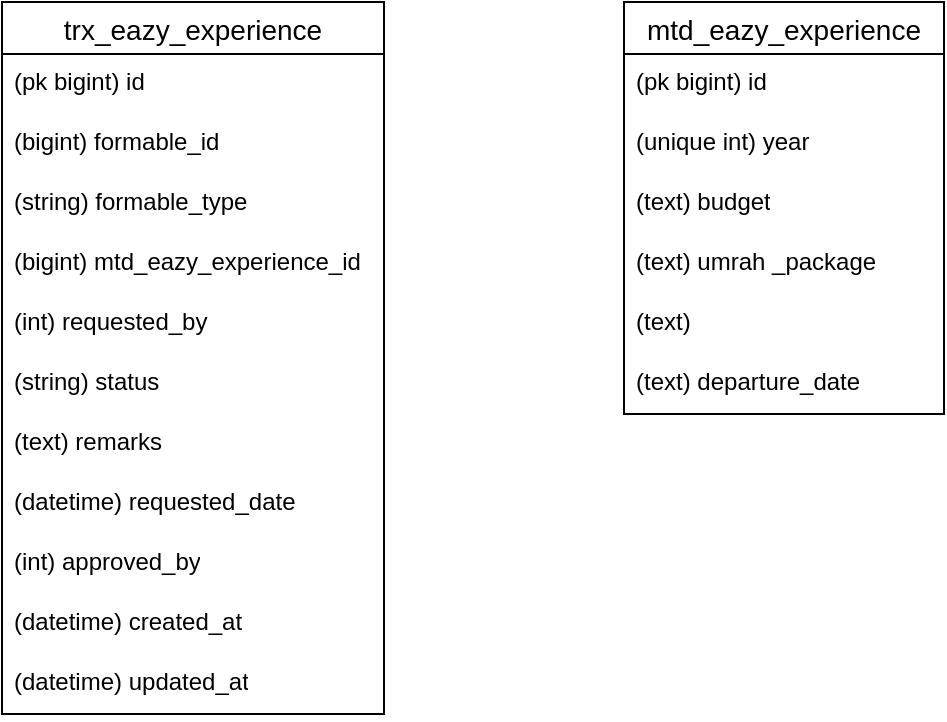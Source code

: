 <mxfile version="28.2.8">
  <diagram name="Page-1" id="UruAZfTR8P_PdSHk1XmN">
    <mxGraphModel dx="992" dy="510" grid="1" gridSize="10" guides="1" tooltips="1" connect="1" arrows="1" fold="1" page="1" pageScale="1" pageWidth="850" pageHeight="1100" math="0" shadow="0">
      <root>
        <mxCell id="0" />
        <mxCell id="1" parent="0" />
        <mxCell id="FSeOBKPeejeApxrKlxKV-1" value="trx_eazy_experience" style="swimlane;fontStyle=0;childLayout=stackLayout;horizontal=1;startSize=26;horizontalStack=0;resizeParent=1;resizeParentMax=0;resizeLast=0;collapsible=1;marginBottom=0;align=center;fontSize=14;" parent="1" vertex="1">
          <mxGeometry x="49" y="30" width="191" height="356" as="geometry" />
        </mxCell>
        <mxCell id="FSeOBKPeejeApxrKlxKV-2" value="(pk bigint) id&amp;nbsp;" style="text;strokeColor=none;fillColor=none;spacingLeft=4;spacingRight=4;overflow=hidden;rotatable=0;points=[[0,0.5],[1,0.5]];portConstraint=eastwest;fontSize=12;whiteSpace=wrap;html=1;" parent="FSeOBKPeejeApxrKlxKV-1" vertex="1">
          <mxGeometry y="26" width="191" height="30" as="geometry" />
        </mxCell>
        <mxCell id="FSeOBKPeejeApxrKlxKV-3" value="(bigint) formable_id" style="text;strokeColor=none;fillColor=none;spacingLeft=4;spacingRight=4;overflow=hidden;rotatable=0;points=[[0,0.5],[1,0.5]];portConstraint=eastwest;fontSize=12;whiteSpace=wrap;html=1;" parent="FSeOBKPeejeApxrKlxKV-1" vertex="1">
          <mxGeometry y="56" width="191" height="30" as="geometry" />
        </mxCell>
        <mxCell id="N8BgexTbilIl0n5U3Q86-2" value="(string) formable_type" style="text;strokeColor=none;fillColor=none;spacingLeft=4;spacingRight=4;overflow=hidden;rotatable=0;points=[[0,0.5],[1,0.5]];portConstraint=eastwest;fontSize=12;whiteSpace=wrap;html=1;" vertex="1" parent="FSeOBKPeejeApxrKlxKV-1">
          <mxGeometry y="86" width="191" height="30" as="geometry" />
        </mxCell>
        <mxCell id="N8BgexTbilIl0n5U3Q86-18" value="(bigint) mtd_eazy_experience_id" style="text;strokeColor=none;fillColor=none;spacingLeft=4;spacingRight=4;overflow=hidden;rotatable=0;points=[[0,0.5],[1,0.5]];portConstraint=eastwest;fontSize=12;whiteSpace=wrap;html=1;" vertex="1" parent="FSeOBKPeejeApxrKlxKV-1">
          <mxGeometry y="116" width="191" height="30" as="geometry" />
        </mxCell>
        <mxCell id="N8BgexTbilIl0n5U3Q86-4" value="(int) requested_by" style="text;strokeColor=none;fillColor=none;spacingLeft=4;spacingRight=4;overflow=hidden;rotatable=0;points=[[0,0.5],[1,0.5]];portConstraint=eastwest;fontSize=12;whiteSpace=wrap;html=1;" vertex="1" parent="FSeOBKPeejeApxrKlxKV-1">
          <mxGeometry y="146" width="191" height="30" as="geometry" />
        </mxCell>
        <mxCell id="N8BgexTbilIl0n5U3Q86-6" value="(string) status" style="text;strokeColor=none;fillColor=none;spacingLeft=4;spacingRight=4;overflow=hidden;rotatable=0;points=[[0,0.5],[1,0.5]];portConstraint=eastwest;fontSize=12;whiteSpace=wrap;html=1;" vertex="1" parent="FSeOBKPeejeApxrKlxKV-1">
          <mxGeometry y="176" width="191" height="30" as="geometry" />
        </mxCell>
        <mxCell id="N8BgexTbilIl0n5U3Q86-7" value="(text) remarks" style="text;strokeColor=none;fillColor=none;spacingLeft=4;spacingRight=4;overflow=hidden;rotatable=0;points=[[0,0.5],[1,0.5]];portConstraint=eastwest;fontSize=12;whiteSpace=wrap;html=1;" vertex="1" parent="FSeOBKPeejeApxrKlxKV-1">
          <mxGeometry y="206" width="191" height="30" as="geometry" />
        </mxCell>
        <mxCell id="N8BgexTbilIl0n5U3Q86-5" value="(datetime) requested_date" style="text;strokeColor=none;fillColor=none;spacingLeft=4;spacingRight=4;overflow=hidden;rotatable=0;points=[[0,0.5],[1,0.5]];portConstraint=eastwest;fontSize=12;whiteSpace=wrap;html=1;" vertex="1" parent="FSeOBKPeejeApxrKlxKV-1">
          <mxGeometry y="236" width="191" height="30" as="geometry" />
        </mxCell>
        <mxCell id="N8BgexTbilIl0n5U3Q86-11" value="(int) approved_by" style="text;strokeColor=none;fillColor=none;spacingLeft=4;spacingRight=4;overflow=hidden;rotatable=0;points=[[0,0.5],[1,0.5]];portConstraint=eastwest;fontSize=12;whiteSpace=wrap;html=1;" vertex="1" parent="FSeOBKPeejeApxrKlxKV-1">
          <mxGeometry y="266" width="191" height="30" as="geometry" />
        </mxCell>
        <mxCell id="N8BgexTbilIl0n5U3Q86-8" value="(datetime) created_at" style="text;strokeColor=none;fillColor=none;spacingLeft=4;spacingRight=4;overflow=hidden;rotatable=0;points=[[0,0.5],[1,0.5]];portConstraint=eastwest;fontSize=12;whiteSpace=wrap;html=1;" vertex="1" parent="FSeOBKPeejeApxrKlxKV-1">
          <mxGeometry y="296" width="191" height="30" as="geometry" />
        </mxCell>
        <mxCell id="N8BgexTbilIl0n5U3Q86-9" value="(datetime) updated_at" style="text;strokeColor=none;fillColor=none;spacingLeft=4;spacingRight=4;overflow=hidden;rotatable=0;points=[[0,0.5],[1,0.5]];portConstraint=eastwest;fontSize=12;whiteSpace=wrap;html=1;" vertex="1" parent="FSeOBKPeejeApxrKlxKV-1">
          <mxGeometry y="326" width="191" height="30" as="geometry" />
        </mxCell>
        <mxCell id="N8BgexTbilIl0n5U3Q86-19" value="mtd_eazy_experience" style="swimlane;fontStyle=0;childLayout=stackLayout;horizontal=1;startSize=26;horizontalStack=0;resizeParent=1;resizeParentMax=0;resizeLast=0;collapsible=1;marginBottom=0;align=center;fontSize=14;" vertex="1" parent="1">
          <mxGeometry x="360" y="30" width="160" height="206" as="geometry" />
        </mxCell>
        <mxCell id="N8BgexTbilIl0n5U3Q86-20" value="(pk bigint) id" style="text;strokeColor=none;fillColor=none;spacingLeft=4;spacingRight=4;overflow=hidden;rotatable=0;points=[[0,0.5],[1,0.5]];portConstraint=eastwest;fontSize=12;whiteSpace=wrap;html=1;" vertex="1" parent="N8BgexTbilIl0n5U3Q86-19">
          <mxGeometry y="26" width="160" height="30" as="geometry" />
        </mxCell>
        <mxCell id="N8BgexTbilIl0n5U3Q86-21" value="(unique int) year&amp;nbsp;" style="text;strokeColor=none;fillColor=none;spacingLeft=4;spacingRight=4;overflow=hidden;rotatable=0;points=[[0,0.5],[1,0.5]];portConstraint=eastwest;fontSize=12;whiteSpace=wrap;html=1;" vertex="1" parent="N8BgexTbilIl0n5U3Q86-19">
          <mxGeometry y="56" width="160" height="30" as="geometry" />
        </mxCell>
        <mxCell id="N8BgexTbilIl0n5U3Q86-22" value="(text) budget" style="text;strokeColor=none;fillColor=none;spacingLeft=4;spacingRight=4;overflow=hidden;rotatable=0;points=[[0,0.5],[1,0.5]];portConstraint=eastwest;fontSize=12;whiteSpace=wrap;html=1;" vertex="1" parent="N8BgexTbilIl0n5U3Q86-19">
          <mxGeometry y="86" width="160" height="30" as="geometry" />
        </mxCell>
        <mxCell id="N8BgexTbilIl0n5U3Q86-23" value="(text) umrah _package" style="text;strokeColor=none;fillColor=none;spacingLeft=4;spacingRight=4;overflow=hidden;rotatable=0;points=[[0,0.5],[1,0.5]];portConstraint=eastwest;fontSize=12;whiteSpace=wrap;html=1;" vertex="1" parent="N8BgexTbilIl0n5U3Q86-19">
          <mxGeometry y="116" width="160" height="30" as="geometry" />
        </mxCell>
        <mxCell id="N8BgexTbilIl0n5U3Q86-24" value="(text)&amp;nbsp;" style="text;strokeColor=none;fillColor=none;spacingLeft=4;spacingRight=4;overflow=hidden;rotatable=0;points=[[0,0.5],[1,0.5]];portConstraint=eastwest;fontSize=12;whiteSpace=wrap;html=1;" vertex="1" parent="N8BgexTbilIl0n5U3Q86-19">
          <mxGeometry y="146" width="160" height="30" as="geometry" />
        </mxCell>
        <mxCell id="N8BgexTbilIl0n5U3Q86-25" value="(text) departure_date" style="text;strokeColor=none;fillColor=none;spacingLeft=4;spacingRight=4;overflow=hidden;rotatable=0;points=[[0,0.5],[1,0.5]];portConstraint=eastwest;fontSize=12;whiteSpace=wrap;html=1;" vertex="1" parent="N8BgexTbilIl0n5U3Q86-19">
          <mxGeometry y="176" width="160" height="30" as="geometry" />
        </mxCell>
      </root>
    </mxGraphModel>
  </diagram>
</mxfile>
